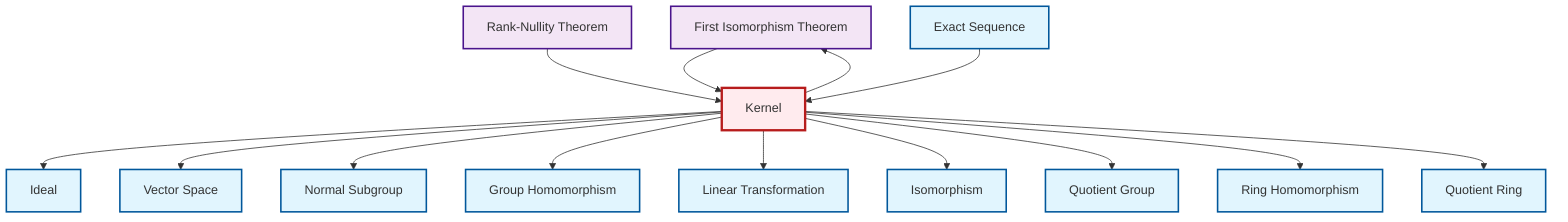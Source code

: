 graph TD
    classDef definition fill:#e1f5fe,stroke:#01579b,stroke-width:2px
    classDef theorem fill:#f3e5f5,stroke:#4a148c,stroke-width:2px
    classDef axiom fill:#fff3e0,stroke:#e65100,stroke-width:2px
    classDef example fill:#e8f5e9,stroke:#1b5e20,stroke-width:2px
    classDef current fill:#ffebee,stroke:#b71c1c,stroke-width:3px
    def-vector-space["Vector Space"]:::definition
    def-quotient-ring["Quotient Ring"]:::definition
    thm-first-isomorphism["First Isomorphism Theorem"]:::theorem
    def-normal-subgroup["Normal Subgroup"]:::definition
    def-exact-sequence["Exact Sequence"]:::definition
    def-ideal["Ideal"]:::definition
    def-kernel["Kernel"]:::definition
    def-isomorphism["Isomorphism"]:::definition
    def-quotient-group["Quotient Group"]:::definition
    def-ring-homomorphism["Ring Homomorphism"]:::definition
    thm-rank-nullity["Rank-Nullity Theorem"]:::theorem
    def-linear-transformation["Linear Transformation"]:::definition
    def-homomorphism["Group Homomorphism"]:::definition
    def-kernel --> def-ideal
    def-kernel --> def-vector-space
    def-kernel --> thm-first-isomorphism
    thm-first-isomorphism --> def-kernel
    def-kernel --> def-normal-subgroup
    def-kernel --> def-homomorphism
    def-kernel --> def-linear-transformation
    thm-rank-nullity --> def-kernel
    def-kernel --> def-isomorphism
    def-kernel --> def-quotient-group
    def-kernel --> def-ring-homomorphism
    def-exact-sequence --> def-kernel
    def-kernel --> def-quotient-ring
    class def-kernel current